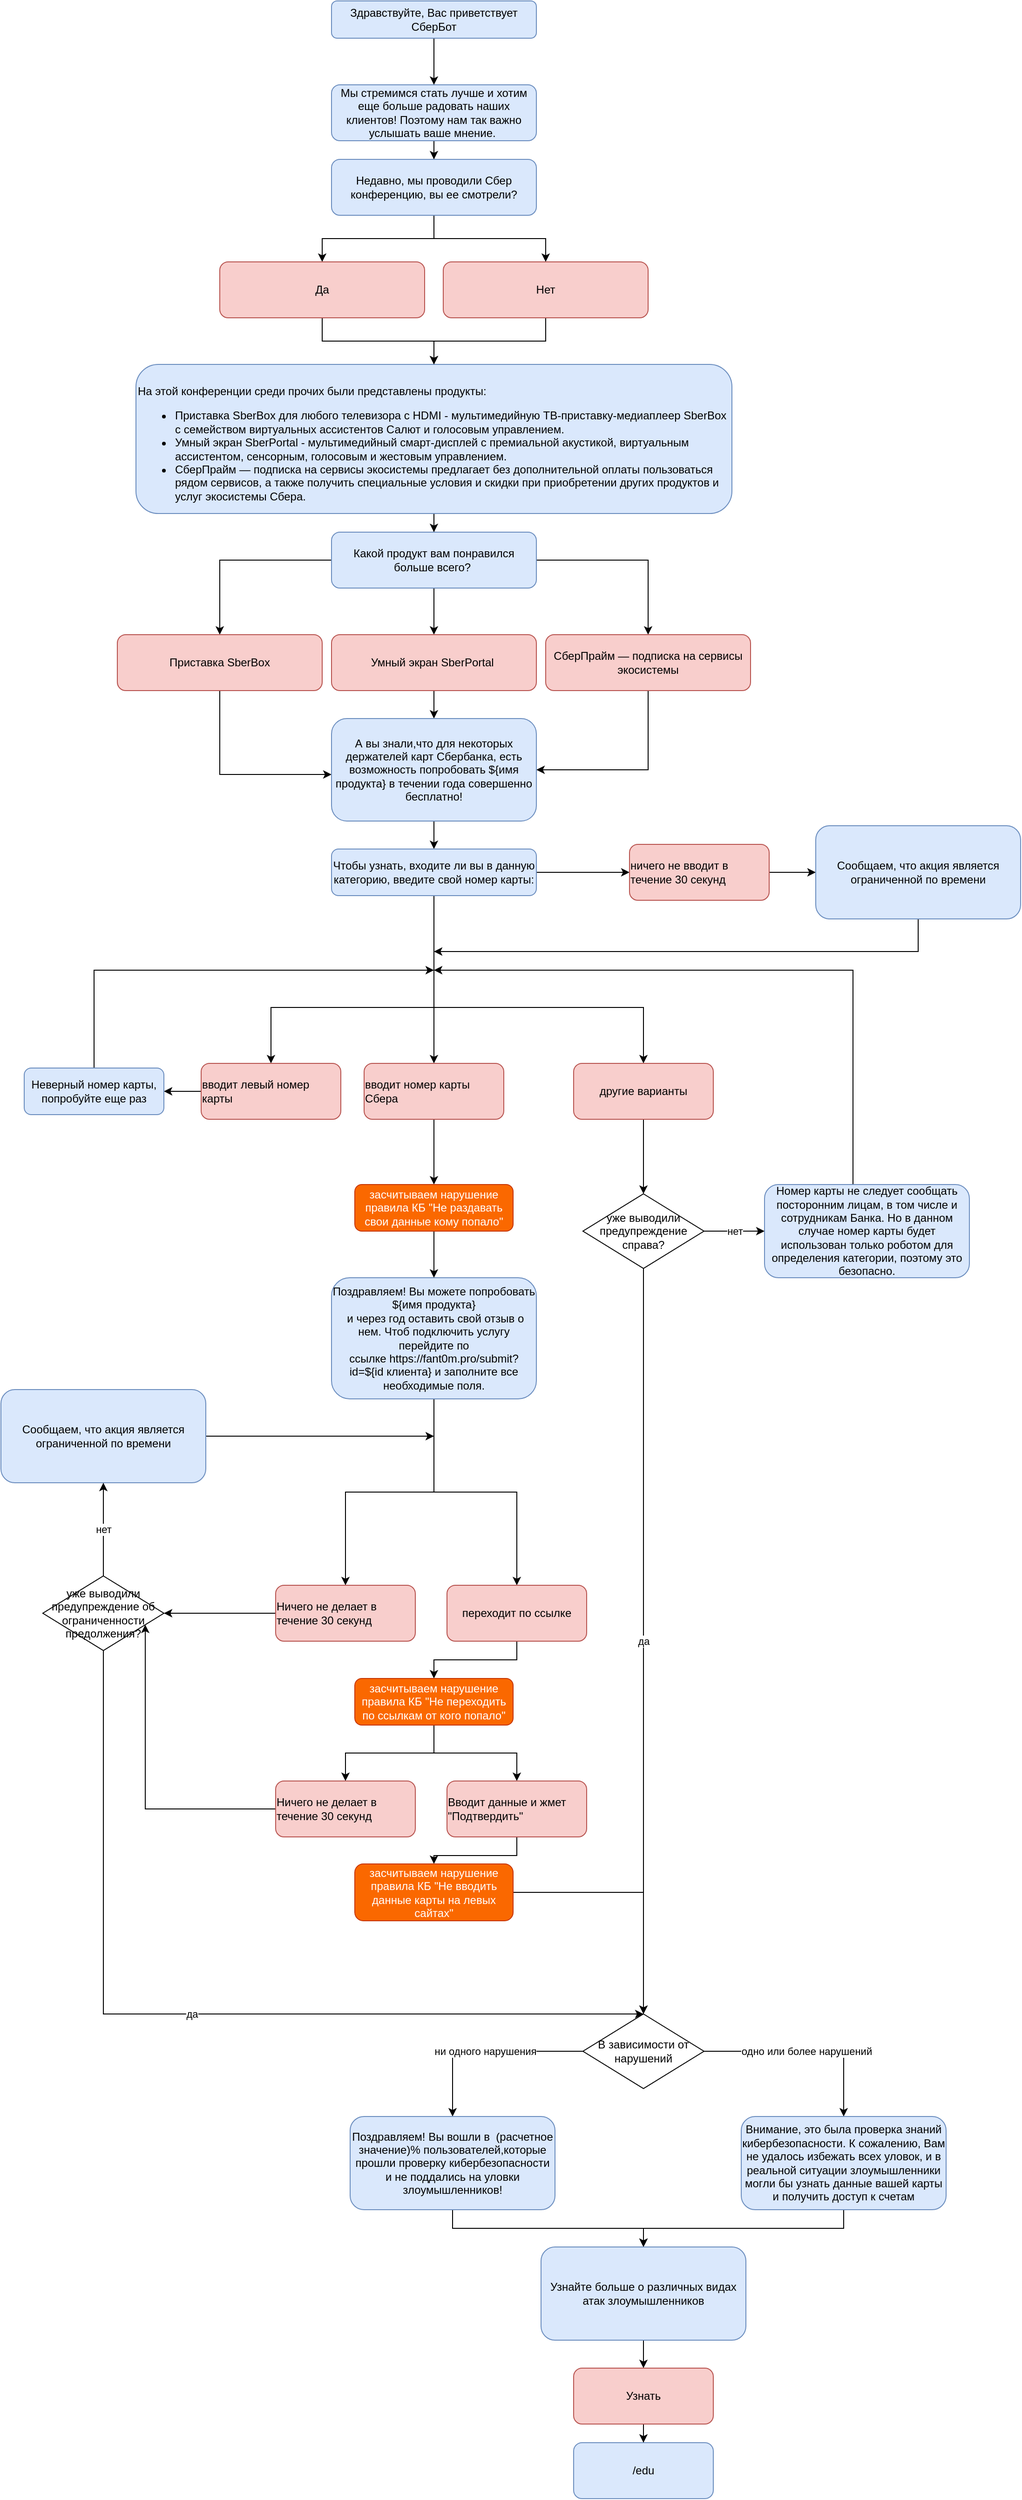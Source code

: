 <mxfile version="13.7.6" type="github">
  <diagram id="C5RBs43oDa-KdzZeNtuy" name="Page-1">
    <mxGraphModel dx="3279" dy="1505" grid="1" gridSize="10" guides="1" tooltips="1" connect="1" arrows="1" fold="1" page="1" pageScale="1" pageWidth="827" pageHeight="1169" math="0" shadow="0">
      <root>
        <mxCell id="WIyWlLk6GJQsqaUBKTNV-0" />
        <mxCell id="WIyWlLk6GJQsqaUBKTNV-1" parent="WIyWlLk6GJQsqaUBKTNV-0" />
        <mxCell id="-IPYVJO0u9V7UEEft9MI-4" style="edgeStyle=orthogonalEdgeStyle;rounded=0;orthogonalLoop=1;jettySize=auto;html=1;" parent="WIyWlLk6GJQsqaUBKTNV-1" source="WIyWlLk6GJQsqaUBKTNV-3" target="-IPYVJO0u9V7UEEft9MI-3" edge="1">
          <mxGeometry relative="1" as="geometry" />
        </mxCell>
        <mxCell id="WIyWlLk6GJQsqaUBKTNV-3" value="Мы стремимся стать лучше и хотим еще больше радовать наших клиентов! Поэтому нам так важно услышать ваше мнение.&amp;nbsp;" style="rounded=1;whiteSpace=wrap;html=1;fontSize=12;glass=0;strokeWidth=1;shadow=0;fillColor=#dae8fc;strokeColor=#6c8ebf;" parent="WIyWlLk6GJQsqaUBKTNV-1" vertex="1">
          <mxGeometry x="290" y="90" width="220" height="60" as="geometry" />
        </mxCell>
        <mxCell id="-IPYVJO0u9V7UEEft9MI-2" style="edgeStyle=orthogonalEdgeStyle;rounded=0;orthogonalLoop=1;jettySize=auto;html=1;" parent="WIyWlLk6GJQsqaUBKTNV-1" source="-IPYVJO0u9V7UEEft9MI-0" target="WIyWlLk6GJQsqaUBKTNV-3" edge="1">
          <mxGeometry relative="1" as="geometry" />
        </mxCell>
        <mxCell id="-IPYVJO0u9V7UEEft9MI-0" value="Здравствуйте, Вас приветствует СберБот" style="rounded=1;whiteSpace=wrap;html=1;fontSize=12;glass=0;strokeWidth=1;shadow=0;fillColor=#dae8fc;strokeColor=#6c8ebf;" parent="WIyWlLk6GJQsqaUBKTNV-1" vertex="1">
          <mxGeometry x="290" width="220" height="40" as="geometry" />
        </mxCell>
        <mxCell id="-IPYVJO0u9V7UEEft9MI-10" style="edgeStyle=orthogonalEdgeStyle;rounded=0;orthogonalLoop=1;jettySize=auto;html=1;" parent="WIyWlLk6GJQsqaUBKTNV-1" source="-IPYVJO0u9V7UEEft9MI-3" target="-IPYVJO0u9V7UEEft9MI-8" edge="1">
          <mxGeometry relative="1" as="geometry" />
        </mxCell>
        <mxCell id="-IPYVJO0u9V7UEEft9MI-11" style="edgeStyle=orthogonalEdgeStyle;rounded=0;orthogonalLoop=1;jettySize=auto;html=1;" parent="WIyWlLk6GJQsqaUBKTNV-1" source="-IPYVJO0u9V7UEEft9MI-3" target="-IPYVJO0u9V7UEEft9MI-9" edge="1">
          <mxGeometry relative="1" as="geometry" />
        </mxCell>
        <mxCell id="-IPYVJO0u9V7UEEft9MI-3" value="Недавно, мы проводили Сбер конференцию, вы ее смотрели?" style="rounded=1;whiteSpace=wrap;html=1;fontSize=12;glass=0;strokeWidth=1;shadow=0;fillColor=#dae8fc;strokeColor=#6c8ebf;" parent="WIyWlLk6GJQsqaUBKTNV-1" vertex="1">
          <mxGeometry x="290" y="170" width="220" height="60" as="geometry" />
        </mxCell>
        <mxCell id="-IPYVJO0u9V7UEEft9MI-14" style="edgeStyle=orthogonalEdgeStyle;rounded=0;orthogonalLoop=1;jettySize=auto;html=1;" parent="WIyWlLk6GJQsqaUBKTNV-1" source="-IPYVJO0u9V7UEEft9MI-5" target="-IPYVJO0u9V7UEEft9MI-7" edge="1">
          <mxGeometry relative="1" as="geometry" />
        </mxCell>
        <mxCell id="-IPYVJO0u9V7UEEft9MI-5" value="На этой конференции среди прочих были представлены продукты:&lt;br&gt;&lt;div&gt;&lt;ul&gt;&lt;li&gt;&lt;span&gt;Приставка SberBox для любого телевизора с HDMI -&amp;nbsp;мультимедийную ТВ-приставку-медиаплеер SberBox с семейством виртуальных ассистентов Салют и голосовым управлением.&lt;/span&gt;&lt;/li&gt;&lt;li&gt;&lt;span&gt;Умный экран SberPortal - мультимедийный смарт-дисплей с премиальной акустикой, виртуальным ассистентом, сенсорным, голосовым и жестовым управлением.&lt;br&gt;&lt;/span&gt;&lt;/li&gt;&lt;li&gt;&lt;span&gt;СберПрайм — подписка на сервисы экосистемы предлагает без дополнительной оплаты пользоваться рядом сервисов, а также получить специальные условия и скидки при приобретении других продуктов и услуг экосистемы Сбера.&lt;br&gt;&lt;/span&gt;&lt;/li&gt;&lt;/ul&gt;&lt;/div&gt;" style="rounded=1;whiteSpace=wrap;html=1;fontSize=12;glass=0;strokeWidth=1;shadow=0;verticalAlign=top;align=left;spacingTop=15;fillColor=#dae8fc;strokeColor=#6c8ebf;" parent="WIyWlLk6GJQsqaUBKTNV-1" vertex="1">
          <mxGeometry x="80" y="390" width="640" height="160" as="geometry" />
        </mxCell>
        <mxCell id="-IPYVJO0u9V7UEEft9MI-18" style="edgeStyle=orthogonalEdgeStyle;rounded=0;orthogonalLoop=1;jettySize=auto;html=1;" parent="WIyWlLk6GJQsqaUBKTNV-1" source="-IPYVJO0u9V7UEEft9MI-7" target="-IPYVJO0u9V7UEEft9MI-15" edge="1">
          <mxGeometry relative="1" as="geometry" />
        </mxCell>
        <mxCell id="-IPYVJO0u9V7UEEft9MI-19" style="edgeStyle=orthogonalEdgeStyle;rounded=0;orthogonalLoop=1;jettySize=auto;html=1;" parent="WIyWlLk6GJQsqaUBKTNV-1" source="-IPYVJO0u9V7UEEft9MI-7" target="-IPYVJO0u9V7UEEft9MI-16" edge="1">
          <mxGeometry relative="1" as="geometry" />
        </mxCell>
        <mxCell id="-IPYVJO0u9V7UEEft9MI-20" style="edgeStyle=orthogonalEdgeStyle;rounded=0;orthogonalLoop=1;jettySize=auto;html=1;" parent="WIyWlLk6GJQsqaUBKTNV-1" source="-IPYVJO0u9V7UEEft9MI-7" target="-IPYVJO0u9V7UEEft9MI-17" edge="1">
          <mxGeometry relative="1" as="geometry" />
        </mxCell>
        <mxCell id="-IPYVJO0u9V7UEEft9MI-7" value="Какой продукт вам понравился больше всего?&amp;nbsp;" style="rounded=1;whiteSpace=wrap;html=1;fontSize=12;glass=0;strokeWidth=1;shadow=0;fillColor=#dae8fc;strokeColor=#6c8ebf;" parent="WIyWlLk6GJQsqaUBKTNV-1" vertex="1">
          <mxGeometry x="290" y="570" width="220" height="60" as="geometry" />
        </mxCell>
        <mxCell id="-IPYVJO0u9V7UEEft9MI-12" style="edgeStyle=orthogonalEdgeStyle;rounded=0;orthogonalLoop=1;jettySize=auto;html=1;" parent="WIyWlLk6GJQsqaUBKTNV-1" source="-IPYVJO0u9V7UEEft9MI-8" target="-IPYVJO0u9V7UEEft9MI-5" edge="1">
          <mxGeometry relative="1" as="geometry" />
        </mxCell>
        <mxCell id="-IPYVJO0u9V7UEEft9MI-8" value="Да" style="rounded=1;whiteSpace=wrap;html=1;fontSize=12;glass=0;strokeWidth=1;shadow=0;fillColor=#f8cecc;strokeColor=#b85450;" parent="WIyWlLk6GJQsqaUBKTNV-1" vertex="1">
          <mxGeometry x="170" y="280" width="220" height="60" as="geometry" />
        </mxCell>
        <mxCell id="-IPYVJO0u9V7UEEft9MI-13" style="edgeStyle=orthogonalEdgeStyle;rounded=0;orthogonalLoop=1;jettySize=auto;html=1;" parent="WIyWlLk6GJQsqaUBKTNV-1" source="-IPYVJO0u9V7UEEft9MI-9" target="-IPYVJO0u9V7UEEft9MI-5" edge="1">
          <mxGeometry relative="1" as="geometry" />
        </mxCell>
        <mxCell id="-IPYVJO0u9V7UEEft9MI-9" value="Нет" style="rounded=1;whiteSpace=wrap;html=1;fontSize=12;glass=0;strokeWidth=1;shadow=0;fillColor=#f8cecc;strokeColor=#b85450;" parent="WIyWlLk6GJQsqaUBKTNV-1" vertex="1">
          <mxGeometry x="410" y="280" width="220" height="60" as="geometry" />
        </mxCell>
        <mxCell id="-IPYVJO0u9V7UEEft9MI-23" style="edgeStyle=orthogonalEdgeStyle;rounded=0;orthogonalLoop=1;jettySize=auto;html=1;" parent="WIyWlLk6GJQsqaUBKTNV-1" source="-IPYVJO0u9V7UEEft9MI-15" target="-IPYVJO0u9V7UEEft9MI-21" edge="1">
          <mxGeometry relative="1" as="geometry">
            <Array as="points">
              <mxPoint x="170" y="830" />
            </Array>
          </mxGeometry>
        </mxCell>
        <mxCell id="-IPYVJO0u9V7UEEft9MI-15" value="&lt;span style=&quot;text-align: left&quot;&gt;Приставка SberBox&lt;/span&gt;" style="rounded=1;whiteSpace=wrap;html=1;fontSize=12;glass=0;strokeWidth=1;shadow=0;fillColor=#f8cecc;strokeColor=#b85450;" parent="WIyWlLk6GJQsqaUBKTNV-1" vertex="1">
          <mxGeometry x="60" y="680" width="220" height="60" as="geometry" />
        </mxCell>
        <mxCell id="-IPYVJO0u9V7UEEft9MI-24" style="edgeStyle=orthogonalEdgeStyle;rounded=0;orthogonalLoop=1;jettySize=auto;html=1;" parent="WIyWlLk6GJQsqaUBKTNV-1" source="-IPYVJO0u9V7UEEft9MI-16" target="-IPYVJO0u9V7UEEft9MI-21" edge="1">
          <mxGeometry relative="1" as="geometry" />
        </mxCell>
        <mxCell id="-IPYVJO0u9V7UEEft9MI-16" value="&lt;span style=&quot;text-align: left&quot;&gt;Умный экран SberPortal&amp;nbsp;&lt;/span&gt;" style="rounded=1;whiteSpace=wrap;html=1;fontSize=12;glass=0;strokeWidth=1;shadow=0;fillColor=#f8cecc;strokeColor=#b85450;" parent="WIyWlLk6GJQsqaUBKTNV-1" vertex="1">
          <mxGeometry x="290" y="680" width="220" height="60" as="geometry" />
        </mxCell>
        <mxCell id="-IPYVJO0u9V7UEEft9MI-25" style="edgeStyle=orthogonalEdgeStyle;rounded=0;orthogonalLoop=1;jettySize=auto;html=1;" parent="WIyWlLk6GJQsqaUBKTNV-1" source="-IPYVJO0u9V7UEEft9MI-17" target="-IPYVJO0u9V7UEEft9MI-21" edge="1">
          <mxGeometry relative="1" as="geometry">
            <Array as="points">
              <mxPoint x="630" y="825" />
            </Array>
          </mxGeometry>
        </mxCell>
        <mxCell id="-IPYVJO0u9V7UEEft9MI-17" value="&lt;span style=&quot;text-align: left&quot;&gt;СберПрайм — подписка на сервисы экосистемы&lt;/span&gt;" style="rounded=1;whiteSpace=wrap;html=1;fontSize=12;glass=0;strokeWidth=1;shadow=0;fillColor=#f8cecc;strokeColor=#b85450;" parent="WIyWlLk6GJQsqaUBKTNV-1" vertex="1">
          <mxGeometry x="520" y="680" width="220" height="60" as="geometry" />
        </mxCell>
        <mxCell id="-IPYVJO0u9V7UEEft9MI-26" style="edgeStyle=orthogonalEdgeStyle;rounded=0;orthogonalLoop=1;jettySize=auto;html=1;" parent="WIyWlLk6GJQsqaUBKTNV-1" source="-IPYVJO0u9V7UEEft9MI-21" target="-IPYVJO0u9V7UEEft9MI-22" edge="1">
          <mxGeometry relative="1" as="geometry" />
        </mxCell>
        <mxCell id="-IPYVJO0u9V7UEEft9MI-21" value="А вы знали,что для некоторых держателей карт Сбербанка, есть возможность попробовать ${имя продукта} в течении года совершенно бесплатно!" style="rounded=1;whiteSpace=wrap;html=1;fontSize=12;glass=0;strokeWidth=1;shadow=0;fillColor=#dae8fc;strokeColor=#6c8ebf;" parent="WIyWlLk6GJQsqaUBKTNV-1" vertex="1">
          <mxGeometry x="290" y="770" width="220" height="110" as="geometry" />
        </mxCell>
        <mxCell id="-IPYVJO0u9V7UEEft9MI-43" style="edgeStyle=orthogonalEdgeStyle;rounded=0;orthogonalLoop=1;jettySize=auto;html=1;" parent="WIyWlLk6GJQsqaUBKTNV-1" source="-IPYVJO0u9V7UEEft9MI-22" target="-IPYVJO0u9V7UEEft9MI-28" edge="1">
          <mxGeometry relative="1" as="geometry">
            <Array as="points">
              <mxPoint x="400" y="1080" />
              <mxPoint x="225" y="1080" />
            </Array>
          </mxGeometry>
        </mxCell>
        <mxCell id="-IPYVJO0u9V7UEEft9MI-44" style="edgeStyle=orthogonalEdgeStyle;rounded=0;orthogonalLoop=1;jettySize=auto;html=1;" parent="WIyWlLk6GJQsqaUBKTNV-1" source="-IPYVJO0u9V7UEEft9MI-22" target="-IPYVJO0u9V7UEEft9MI-29" edge="1">
          <mxGeometry relative="1" as="geometry">
            <Array as="points">
              <mxPoint x="400" y="1080" />
              <mxPoint x="625" y="1080" />
            </Array>
          </mxGeometry>
        </mxCell>
        <mxCell id="-IPYVJO0u9V7UEEft9MI-45" style="edgeStyle=orthogonalEdgeStyle;rounded=0;orthogonalLoop=1;jettySize=auto;html=1;" parent="WIyWlLk6GJQsqaUBKTNV-1" source="-IPYVJO0u9V7UEEft9MI-22" target="-IPYVJO0u9V7UEEft9MI-30" edge="1">
          <mxGeometry relative="1" as="geometry">
            <Array as="points">
              <mxPoint x="560" y="935" />
              <mxPoint x="560" y="935" />
            </Array>
          </mxGeometry>
        </mxCell>
        <mxCell id="kSrppTvVaL6dja8a3Nry-21" style="edgeStyle=orthogonalEdgeStyle;rounded=0;orthogonalLoop=1;jettySize=auto;html=1;" edge="1" parent="WIyWlLk6GJQsqaUBKTNV-1" source="-IPYVJO0u9V7UEEft9MI-22" target="-IPYVJO0u9V7UEEft9MI-27">
          <mxGeometry relative="1" as="geometry" />
        </mxCell>
        <mxCell id="-IPYVJO0u9V7UEEft9MI-22" value="Чтобы узнать, входите ли вы в данную категорию, введите свой номер карты:" style="rounded=1;whiteSpace=wrap;html=1;fontSize=12;glass=0;strokeWidth=1;shadow=0;fillColor=#dae8fc;strokeColor=#6c8ebf;" parent="WIyWlLk6GJQsqaUBKTNV-1" vertex="1">
          <mxGeometry x="290" y="910" width="220" height="50" as="geometry" />
        </mxCell>
        <mxCell id="-IPYVJO0u9V7UEEft9MI-51" style="edgeStyle=orthogonalEdgeStyle;rounded=0;orthogonalLoop=1;jettySize=auto;html=1;entryX=0.5;entryY=0;entryDx=0;entryDy=0;" parent="WIyWlLk6GJQsqaUBKTNV-1" source="-IPYVJO0u9V7UEEft9MI-27" target="-IPYVJO0u9V7UEEft9MI-50" edge="1">
          <mxGeometry relative="1" as="geometry" />
        </mxCell>
        <mxCell id="-IPYVJO0u9V7UEEft9MI-27" value="&lt;div style=&quot;text-align: left&quot;&gt;вводит номер карты Сбера&lt;/div&gt;" style="rounded=1;whiteSpace=wrap;html=1;fontSize=12;glass=0;strokeWidth=1;shadow=0;fillColor=#f8cecc;strokeColor=#b85450;" parent="WIyWlLk6GJQsqaUBKTNV-1" vertex="1">
          <mxGeometry x="325" y="1140" width="150" height="60" as="geometry" />
        </mxCell>
        <mxCell id="-IPYVJO0u9V7UEEft9MI-40" style="edgeStyle=orthogonalEdgeStyle;rounded=0;orthogonalLoop=1;jettySize=auto;html=1;" parent="WIyWlLk6GJQsqaUBKTNV-1" source="-IPYVJO0u9V7UEEft9MI-28" target="-IPYVJO0u9V7UEEft9MI-34" edge="1">
          <mxGeometry relative="1" as="geometry" />
        </mxCell>
        <mxCell id="-IPYVJO0u9V7UEEft9MI-28" value="&lt;div style=&quot;text-align: left&quot;&gt;вводит левый номер карты&lt;/div&gt;" style="rounded=1;whiteSpace=wrap;html=1;fontSize=12;glass=0;strokeWidth=1;shadow=0;fillColor=#f8cecc;strokeColor=#b85450;" parent="WIyWlLk6GJQsqaUBKTNV-1" vertex="1">
          <mxGeometry x="150" y="1140" width="150" height="60" as="geometry" />
        </mxCell>
        <mxCell id="-IPYVJO0u9V7UEEft9MI-61" style="edgeStyle=orthogonalEdgeStyle;rounded=0;orthogonalLoop=1;jettySize=auto;html=1;" parent="WIyWlLk6GJQsqaUBKTNV-1" source="-IPYVJO0u9V7UEEft9MI-29" target="-IPYVJO0u9V7UEEft9MI-35" edge="1">
          <mxGeometry relative="1" as="geometry" />
        </mxCell>
        <mxCell id="-IPYVJO0u9V7UEEft9MI-29" value="&lt;div style=&quot;text-align: left&quot;&gt;другие варианты&lt;/div&gt;" style="rounded=1;whiteSpace=wrap;html=1;fontSize=12;glass=0;strokeWidth=1;shadow=0;fillColor=#f8cecc;strokeColor=#b85450;" parent="WIyWlLk6GJQsqaUBKTNV-1" vertex="1">
          <mxGeometry x="550" y="1140" width="150" height="60" as="geometry" />
        </mxCell>
        <mxCell id="kSrppTvVaL6dja8a3Nry-19" style="edgeStyle=orthogonalEdgeStyle;rounded=0;orthogonalLoop=1;jettySize=auto;html=1;" edge="1" parent="WIyWlLk6GJQsqaUBKTNV-1" source="-IPYVJO0u9V7UEEft9MI-30" target="-IPYVJO0u9V7UEEft9MI-39">
          <mxGeometry relative="1" as="geometry" />
        </mxCell>
        <mxCell id="-IPYVJO0u9V7UEEft9MI-30" value="&lt;div style=&quot;text-align: left&quot;&gt;ничего не вводит в течение 30 секунд&lt;/div&gt;" style="rounded=1;whiteSpace=wrap;html=1;fontSize=12;glass=0;strokeWidth=1;shadow=0;fillColor=#f8cecc;strokeColor=#b85450;" parent="WIyWlLk6GJQsqaUBKTNV-1" vertex="1">
          <mxGeometry x="610" y="905" width="150" height="60" as="geometry" />
        </mxCell>
        <mxCell id="kSrppTvVaL6dja8a3Nry-22" style="edgeStyle=orthogonalEdgeStyle;rounded=0;orthogonalLoop=1;jettySize=auto;html=1;" edge="1" parent="WIyWlLk6GJQsqaUBKTNV-1" source="-IPYVJO0u9V7UEEft9MI-31">
          <mxGeometry relative="1" as="geometry">
            <mxPoint x="400" y="1040" as="targetPoint" />
            <Array as="points">
              <mxPoint x="850" y="1040" />
            </Array>
          </mxGeometry>
        </mxCell>
        <mxCell id="-IPYVJO0u9V7UEEft9MI-31" value="Номер карты не следует сообщать посторонним лицам, в том числе и сотрудникам Банка. Но в данном случае номер карты будет использован только роботом для определения категории, поэтому это безопасно." style="rounded=1;whiteSpace=wrap;html=1;fontSize=12;glass=0;strokeWidth=1;shadow=0;fillColor=#dae8fc;strokeColor=#6c8ebf;" parent="WIyWlLk6GJQsqaUBKTNV-1" vertex="1">
          <mxGeometry x="755" y="1270" width="220" height="100" as="geometry" />
        </mxCell>
        <mxCell id="kSrppTvVaL6dja8a3Nry-23" style="edgeStyle=orthogonalEdgeStyle;rounded=0;orthogonalLoop=1;jettySize=auto;html=1;" edge="1" parent="WIyWlLk6GJQsqaUBKTNV-1" source="-IPYVJO0u9V7UEEft9MI-34">
          <mxGeometry relative="1" as="geometry">
            <mxPoint x="400.0" y="1040" as="targetPoint" />
            <Array as="points">
              <mxPoint x="35" y="1040" />
            </Array>
          </mxGeometry>
        </mxCell>
        <mxCell id="-IPYVJO0u9V7UEEft9MI-34" value="Неверный номер карты, попробуйте еще раз" style="rounded=1;whiteSpace=wrap;html=1;fontSize=12;glass=0;strokeWidth=1;shadow=0;fillColor=#dae8fc;strokeColor=#6c8ebf;" parent="WIyWlLk6GJQsqaUBKTNV-1" vertex="1">
          <mxGeometry x="-40" y="1145" width="150" height="50" as="geometry" />
        </mxCell>
        <mxCell id="-IPYVJO0u9V7UEEft9MI-36" value="нет" style="edgeStyle=orthogonalEdgeStyle;rounded=0;orthogonalLoop=1;jettySize=auto;html=1;" parent="WIyWlLk6GJQsqaUBKTNV-1" source="-IPYVJO0u9V7UEEft9MI-35" target="-IPYVJO0u9V7UEEft9MI-31" edge="1">
          <mxGeometry relative="1" as="geometry" />
        </mxCell>
        <mxCell id="-IPYVJO0u9V7UEEft9MI-35" value="уже выводили предупреждение справа?" style="rhombus;whiteSpace=wrap;html=1;align=center;" parent="WIyWlLk6GJQsqaUBKTNV-1" vertex="1">
          <mxGeometry x="560" y="1280" width="130" height="80" as="geometry" />
        </mxCell>
        <mxCell id="-IPYVJO0u9V7UEEft9MI-72" value="да" style="edgeStyle=orthogonalEdgeStyle;rounded=0;orthogonalLoop=1;jettySize=auto;html=1;entryX=0.5;entryY=0;entryDx=0;entryDy=0;exitX=0.5;exitY=1;exitDx=0;exitDy=0;" parent="WIyWlLk6GJQsqaUBKTNV-1" source="-IPYVJO0u9V7UEEft9MI-35" target="-IPYVJO0u9V7UEEft9MI-78" edge="1">
          <mxGeometry relative="1" as="geometry">
            <mxPoint x="625" y="1890" as="targetPoint" />
            <mxPoint x="625" y="1470" as="sourcePoint" />
          </mxGeometry>
        </mxCell>
        <mxCell id="kSrppTvVaL6dja8a3Nry-20" style="edgeStyle=orthogonalEdgeStyle;rounded=0;orthogonalLoop=1;jettySize=auto;html=1;" edge="1" parent="WIyWlLk6GJQsqaUBKTNV-1" source="-IPYVJO0u9V7UEEft9MI-39">
          <mxGeometry relative="1" as="geometry">
            <mxPoint x="400.0" y="1020" as="targetPoint" />
            <Array as="points">
              <mxPoint x="920" y="1020" />
            </Array>
          </mxGeometry>
        </mxCell>
        <mxCell id="-IPYVJO0u9V7UEEft9MI-39" value="Сообщаем, что акция является ограниченной по времени" style="rounded=1;whiteSpace=wrap;html=1;fontSize=12;glass=0;strokeWidth=1;shadow=0;fillColor=#dae8fc;strokeColor=#6c8ebf;" parent="WIyWlLk6GJQsqaUBKTNV-1" vertex="1">
          <mxGeometry x="810" y="885" width="220" height="100" as="geometry" />
        </mxCell>
        <mxCell id="-IPYVJO0u9V7UEEft9MI-66" style="edgeStyle=orthogonalEdgeStyle;rounded=0;orthogonalLoop=1;jettySize=auto;html=1;" parent="WIyWlLk6GJQsqaUBKTNV-1" source="-IPYVJO0u9V7UEEft9MI-48" target="-IPYVJO0u9V7UEEft9MI-53" edge="1">
          <mxGeometry relative="1" as="geometry" />
        </mxCell>
        <mxCell id="kSrppTvVaL6dja8a3Nry-28" style="edgeStyle=orthogonalEdgeStyle;rounded=0;orthogonalLoop=1;jettySize=auto;html=1;" edge="1" parent="WIyWlLk6GJQsqaUBKTNV-1" source="-IPYVJO0u9V7UEEft9MI-48" target="-IPYVJO0u9V7UEEft9MI-65">
          <mxGeometry relative="1" as="geometry" />
        </mxCell>
        <mxCell id="-IPYVJO0u9V7UEEft9MI-48" value="Поздравляем! Вы можете попробовать ${имя продукта}&lt;br&gt;&amp;nbsp;и через год оставить свой отзыв о нем. Чтоб подключить услугу перейдите по ссылке&amp;nbsp;https://fant0m.pro/submit?id=${id клиента} и заполните все необходимые поля." style="rounded=1;whiteSpace=wrap;html=1;fontSize=12;glass=0;strokeWidth=1;shadow=0;fillColor=#dae8fc;strokeColor=#6c8ebf;" parent="WIyWlLk6GJQsqaUBKTNV-1" vertex="1">
          <mxGeometry x="290" y="1370" width="220" height="130" as="geometry" />
        </mxCell>
        <mxCell id="-IPYVJO0u9V7UEEft9MI-52" style="edgeStyle=orthogonalEdgeStyle;rounded=0;orthogonalLoop=1;jettySize=auto;html=1;" parent="WIyWlLk6GJQsqaUBKTNV-1" source="-IPYVJO0u9V7UEEft9MI-50" target="-IPYVJO0u9V7UEEft9MI-48" edge="1">
          <mxGeometry relative="1" as="geometry" />
        </mxCell>
        <mxCell id="-IPYVJO0u9V7UEEft9MI-50" value="засчитываем нарушение правила КБ &quot;Не раздавать свои данные кому попало&quot;" style="rounded=1;whiteSpace=wrap;html=1;fontSize=12;glass=0;strokeWidth=1;shadow=0;fillColor=#fa6800;strokeColor=#C73500;fontColor=#ffffff;" parent="WIyWlLk6GJQsqaUBKTNV-1" vertex="1">
          <mxGeometry x="315" y="1270" width="170" height="50" as="geometry" />
        </mxCell>
        <mxCell id="-IPYVJO0u9V7UEEft9MI-56" style="edgeStyle=orthogonalEdgeStyle;rounded=0;orthogonalLoop=1;jettySize=auto;html=1;" parent="WIyWlLk6GJQsqaUBKTNV-1" source="-IPYVJO0u9V7UEEft9MI-53" target="-IPYVJO0u9V7UEEft9MI-55" edge="1">
          <mxGeometry relative="1" as="geometry" />
        </mxCell>
        <mxCell id="-IPYVJO0u9V7UEEft9MI-53" value="&lt;div style=&quot;text-align: left&quot;&gt;переходит по ссылке&lt;/div&gt;" style="rounded=1;whiteSpace=wrap;html=1;fontSize=12;glass=0;strokeWidth=1;shadow=0;fillColor=#f8cecc;strokeColor=#b85450;" parent="WIyWlLk6GJQsqaUBKTNV-1" vertex="1">
          <mxGeometry x="414" y="1700" width="150" height="60" as="geometry" />
        </mxCell>
        <mxCell id="-IPYVJO0u9V7UEEft9MI-75" style="edgeStyle=orthogonalEdgeStyle;rounded=0;orthogonalLoop=1;jettySize=auto;html=1;" parent="WIyWlLk6GJQsqaUBKTNV-1" source="-IPYVJO0u9V7UEEft9MI-55" target="-IPYVJO0u9V7UEEft9MI-59" edge="1">
          <mxGeometry relative="1" as="geometry" />
        </mxCell>
        <mxCell id="kSrppTvVaL6dja8a3Nry-32" style="edgeStyle=orthogonalEdgeStyle;rounded=0;orthogonalLoop=1;jettySize=auto;html=1;" edge="1" parent="WIyWlLk6GJQsqaUBKTNV-1" source="-IPYVJO0u9V7UEEft9MI-55" target="kSrppTvVaL6dja8a3Nry-30">
          <mxGeometry relative="1" as="geometry" />
        </mxCell>
        <mxCell id="-IPYVJO0u9V7UEEft9MI-55" value="засчитываем нарушение правила КБ &quot;Не переходить по ссылкам от кого попало&quot;" style="rounded=1;whiteSpace=wrap;html=1;fontSize=12;glass=0;strokeWidth=1;shadow=0;fillColor=#fa6800;strokeColor=#C73500;fontColor=#ffffff;" parent="WIyWlLk6GJQsqaUBKTNV-1" vertex="1">
          <mxGeometry x="315" y="1800" width="170" height="50" as="geometry" />
        </mxCell>
        <mxCell id="kSrppTvVaL6dja8a3Nry-31" style="edgeStyle=orthogonalEdgeStyle;rounded=0;orthogonalLoop=1;jettySize=auto;html=1;" edge="1" parent="WIyWlLk6GJQsqaUBKTNV-1" source="-IPYVJO0u9V7UEEft9MI-59" target="-IPYVJO0u9V7UEEft9MI-74">
          <mxGeometry relative="1" as="geometry" />
        </mxCell>
        <mxCell id="-IPYVJO0u9V7UEEft9MI-59" value="&lt;div style=&quot;text-align: left&quot;&gt;Вводит данные и жмет &quot;Подтвердить&quot;&lt;/div&gt;" style="rounded=1;whiteSpace=wrap;html=1;fontSize=12;glass=0;strokeWidth=1;shadow=0;fillColor=#f8cecc;strokeColor=#b85450;" parent="WIyWlLk6GJQsqaUBKTNV-1" vertex="1">
          <mxGeometry x="414" y="1910" width="150" height="60" as="geometry" />
        </mxCell>
        <mxCell id="kSrppTvVaL6dja8a3Nry-25" style="edgeStyle=orthogonalEdgeStyle;rounded=0;orthogonalLoop=1;jettySize=auto;html=1;" edge="1" parent="WIyWlLk6GJQsqaUBKTNV-1" source="-IPYVJO0u9V7UEEft9MI-65" target="kSrppTvVaL6dja8a3Nry-24">
          <mxGeometry relative="1" as="geometry" />
        </mxCell>
        <mxCell id="-IPYVJO0u9V7UEEft9MI-65" value="&lt;div style=&quot;text-align: left&quot;&gt;Ничего не делает в течение 30 секунд&lt;/div&gt;" style="rounded=1;whiteSpace=wrap;html=1;fontSize=12;glass=0;strokeWidth=1;shadow=0;fillColor=#f8cecc;strokeColor=#b85450;" parent="WIyWlLk6GJQsqaUBKTNV-1" vertex="1">
          <mxGeometry x="230" y="1700" width="150" height="60" as="geometry" />
        </mxCell>
        <mxCell id="-IPYVJO0u9V7UEEft9MI-79" style="edgeStyle=orthogonalEdgeStyle;rounded=0;orthogonalLoop=1;jettySize=auto;html=1;entryX=0.5;entryY=0;entryDx=0;entryDy=0;" parent="WIyWlLk6GJQsqaUBKTNV-1" source="-IPYVJO0u9V7UEEft9MI-74" target="-IPYVJO0u9V7UEEft9MI-78" edge="1">
          <mxGeometry relative="1" as="geometry">
            <Array as="points">
              <mxPoint x="625" y="2029" />
            </Array>
          </mxGeometry>
        </mxCell>
        <mxCell id="-IPYVJO0u9V7UEEft9MI-74" value="засчитываем нарушение правила КБ &quot;Не вводить данные карты на левых сайтах&quot;" style="rounded=1;whiteSpace=wrap;html=1;fontSize=12;glass=0;strokeWidth=1;shadow=0;fillColor=#fa6800;strokeColor=#C73500;fontColor=#ffffff;" parent="WIyWlLk6GJQsqaUBKTNV-1" vertex="1">
          <mxGeometry x="315" y="1999" width="170" height="61" as="geometry" />
        </mxCell>
        <mxCell id="kSrppTvVaL6dja8a3Nry-5" value="ни одного нарушения" style="edgeStyle=orthogonalEdgeStyle;rounded=0;orthogonalLoop=1;jettySize=auto;html=1;" edge="1" parent="WIyWlLk6GJQsqaUBKTNV-1" source="-IPYVJO0u9V7UEEft9MI-78" target="kSrppTvVaL6dja8a3Nry-3">
          <mxGeometry relative="1" as="geometry" />
        </mxCell>
        <mxCell id="kSrppTvVaL6dja8a3Nry-6" value="одно или более нарушений" style="edgeStyle=orthogonalEdgeStyle;rounded=0;orthogonalLoop=1;jettySize=auto;html=1;" edge="1" parent="WIyWlLk6GJQsqaUBKTNV-1" source="-IPYVJO0u9V7UEEft9MI-78" target="kSrppTvVaL6dja8a3Nry-4">
          <mxGeometry relative="1" as="geometry" />
        </mxCell>
        <mxCell id="-IPYVJO0u9V7UEEft9MI-78" value="В зависимости от нарушений" style="rhombus;whiteSpace=wrap;html=1;align=center;" parent="WIyWlLk6GJQsqaUBKTNV-1" vertex="1">
          <mxGeometry x="560" y="2160" width="130" height="80" as="geometry" />
        </mxCell>
        <mxCell id="kSrppTvVaL6dja8a3Nry-8" style="edgeStyle=orthogonalEdgeStyle;rounded=0;orthogonalLoop=1;jettySize=auto;html=1;" edge="1" parent="WIyWlLk6GJQsqaUBKTNV-1" source="kSrppTvVaL6dja8a3Nry-3" target="kSrppTvVaL6dja8a3Nry-7">
          <mxGeometry relative="1" as="geometry" />
        </mxCell>
        <mxCell id="kSrppTvVaL6dja8a3Nry-3" value="Поздравляем! Вы вошли в&amp;nbsp; (расчетное значение)% пользователей,которые прошли проверку кибербезопасности и не поддались на уловки злоумышленников!" style="rounded=1;whiteSpace=wrap;html=1;fontSize=12;glass=0;strokeWidth=1;shadow=0;fillColor=#dae8fc;strokeColor=#6c8ebf;" vertex="1" parent="WIyWlLk6GJQsqaUBKTNV-1">
          <mxGeometry x="310" y="2270" width="220" height="100" as="geometry" />
        </mxCell>
        <mxCell id="kSrppTvVaL6dja8a3Nry-9" style="edgeStyle=orthogonalEdgeStyle;rounded=0;orthogonalLoop=1;jettySize=auto;html=1;" edge="1" parent="WIyWlLk6GJQsqaUBKTNV-1" source="kSrppTvVaL6dja8a3Nry-4" target="kSrppTvVaL6dja8a3Nry-7">
          <mxGeometry relative="1" as="geometry" />
        </mxCell>
        <mxCell id="kSrppTvVaL6dja8a3Nry-4" value="Внимание, это была проверка знаний кибербезопасности. К сожалению, Вам не удалось избежать всех уловок, и в реальной ситуации злоумышленники могли бы узнать данные вашей карты и получить доступ к счетам" style="rounded=1;whiteSpace=wrap;html=1;fontSize=12;glass=0;strokeWidth=1;shadow=0;fillColor=#dae8fc;strokeColor=#6c8ebf;" vertex="1" parent="WIyWlLk6GJQsqaUBKTNV-1">
          <mxGeometry x="730" y="2270" width="220" height="100" as="geometry" />
        </mxCell>
        <mxCell id="kSrppTvVaL6dja8a3Nry-12" style="edgeStyle=orthogonalEdgeStyle;rounded=0;orthogonalLoop=1;jettySize=auto;html=1;" edge="1" parent="WIyWlLk6GJQsqaUBKTNV-1" source="kSrppTvVaL6dja8a3Nry-7" target="kSrppTvVaL6dja8a3Nry-10">
          <mxGeometry relative="1" as="geometry" />
        </mxCell>
        <mxCell id="kSrppTvVaL6dja8a3Nry-7" value="Узнайте больше о различных видах атак злоумышленников" style="rounded=1;whiteSpace=wrap;html=1;fontSize=12;glass=0;strokeWidth=1;shadow=0;fillColor=#dae8fc;strokeColor=#6c8ebf;" vertex="1" parent="WIyWlLk6GJQsqaUBKTNV-1">
          <mxGeometry x="515" y="2410" width="220" height="100" as="geometry" />
        </mxCell>
        <mxCell id="kSrppTvVaL6dja8a3Nry-13" style="edgeStyle=orthogonalEdgeStyle;rounded=0;orthogonalLoop=1;jettySize=auto;html=1;" edge="1" parent="WIyWlLk6GJQsqaUBKTNV-1" source="kSrppTvVaL6dja8a3Nry-10" target="kSrppTvVaL6dja8a3Nry-11">
          <mxGeometry relative="1" as="geometry" />
        </mxCell>
        <mxCell id="kSrppTvVaL6dja8a3Nry-10" value="&lt;div style=&quot;text-align: left&quot;&gt;Узнать&lt;/div&gt;" style="rounded=1;whiteSpace=wrap;html=1;fontSize=12;glass=0;strokeWidth=1;shadow=0;fillColor=#f8cecc;strokeColor=#b85450;" vertex="1" parent="WIyWlLk6GJQsqaUBKTNV-1">
          <mxGeometry x="550" y="2540" width="150" height="60" as="geometry" />
        </mxCell>
        <mxCell id="kSrppTvVaL6dja8a3Nry-11" value="&lt;div style=&quot;text-align: left&quot;&gt;/edu&lt;/div&gt;" style="rounded=1;whiteSpace=wrap;html=1;fontSize=12;glass=0;strokeWidth=1;shadow=0;fillColor=#dae8fc;strokeColor=#6c8ebf;" vertex="1" parent="WIyWlLk6GJQsqaUBKTNV-1">
          <mxGeometry x="550" y="2620" width="150" height="60" as="geometry" />
        </mxCell>
        <mxCell id="kSrppTvVaL6dja8a3Nry-16" style="edgeStyle=orthogonalEdgeStyle;rounded=0;orthogonalLoop=1;jettySize=auto;html=1;exitX=1;exitY=0.5;exitDx=0;exitDy=0;" edge="1" parent="WIyWlLk6GJQsqaUBKTNV-1" source="kSrppTvVaL6dja8a3Nry-14">
          <mxGeometry relative="1" as="geometry">
            <mxPoint x="400" y="1540" as="targetPoint" />
            <Array as="points">
              <mxPoint x="170" y="1540" />
            </Array>
          </mxGeometry>
        </mxCell>
        <mxCell id="kSrppTvVaL6dja8a3Nry-14" value="Сообщаем, что акция является ограниченной по времени" style="rounded=1;whiteSpace=wrap;html=1;fontSize=12;glass=0;strokeWidth=1;shadow=0;fillColor=#dae8fc;strokeColor=#6c8ebf;" vertex="1" parent="WIyWlLk6GJQsqaUBKTNV-1">
          <mxGeometry x="-65" y="1490" width="220" height="100" as="geometry" />
        </mxCell>
        <mxCell id="kSrppTvVaL6dja8a3Nry-26" value="нет" style="edgeStyle=orthogonalEdgeStyle;rounded=0;orthogonalLoop=1;jettySize=auto;html=1;" edge="1" parent="WIyWlLk6GJQsqaUBKTNV-1" source="kSrppTvVaL6dja8a3Nry-24" target="kSrppTvVaL6dja8a3Nry-14">
          <mxGeometry relative="1" as="geometry" />
        </mxCell>
        <mxCell id="kSrppTvVaL6dja8a3Nry-27" value="да" style="edgeStyle=orthogonalEdgeStyle;rounded=0;orthogonalLoop=1;jettySize=auto;html=1;entryX=0.5;entryY=0;entryDx=0;entryDy=0;" edge="1" parent="WIyWlLk6GJQsqaUBKTNV-1" source="kSrppTvVaL6dja8a3Nry-24" target="-IPYVJO0u9V7UEEft9MI-78">
          <mxGeometry relative="1" as="geometry">
            <Array as="points">
              <mxPoint x="45" y="2160" />
            </Array>
          </mxGeometry>
        </mxCell>
        <mxCell id="kSrppTvVaL6dja8a3Nry-24" value="уже выводили предупреждение об ограниченности предолжения?" style="rhombus;whiteSpace=wrap;html=1;align=center;" vertex="1" parent="WIyWlLk6GJQsqaUBKTNV-1">
          <mxGeometry x="-20" y="1690" width="130" height="80" as="geometry" />
        </mxCell>
        <mxCell id="kSrppTvVaL6dja8a3Nry-33" style="edgeStyle=orthogonalEdgeStyle;rounded=0;orthogonalLoop=1;jettySize=auto;html=1;" edge="1" parent="WIyWlLk6GJQsqaUBKTNV-1" source="kSrppTvVaL6dja8a3Nry-30" target="kSrppTvVaL6dja8a3Nry-24">
          <mxGeometry relative="1" as="geometry">
            <Array as="points">
              <mxPoint x="90" y="1940" />
            </Array>
          </mxGeometry>
        </mxCell>
        <mxCell id="kSrppTvVaL6dja8a3Nry-30" value="&lt;div style=&quot;text-align: left&quot;&gt;Ничего не делает в течение 30 секунд&lt;/div&gt;" style="rounded=1;whiteSpace=wrap;html=1;fontSize=12;glass=0;strokeWidth=1;shadow=0;fillColor=#f8cecc;strokeColor=#b85450;" vertex="1" parent="WIyWlLk6GJQsqaUBKTNV-1">
          <mxGeometry x="230" y="1910" width="150" height="60" as="geometry" />
        </mxCell>
      </root>
    </mxGraphModel>
  </diagram>
</mxfile>
